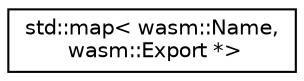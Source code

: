digraph "Graphical Class Hierarchy"
{
  edge [fontname="Helvetica",fontsize="10",labelfontname="Helvetica",labelfontsize="10"];
  node [fontname="Helvetica",fontsize="10",shape=record];
  rankdir="LR";
  Node0 [label="std::map\< wasm::Name,\l wasm::Export *\>",height=0.2,width=0.4,color="black", fillcolor="white", style="filled",URL="$classstd_1_1map.html"];
}
